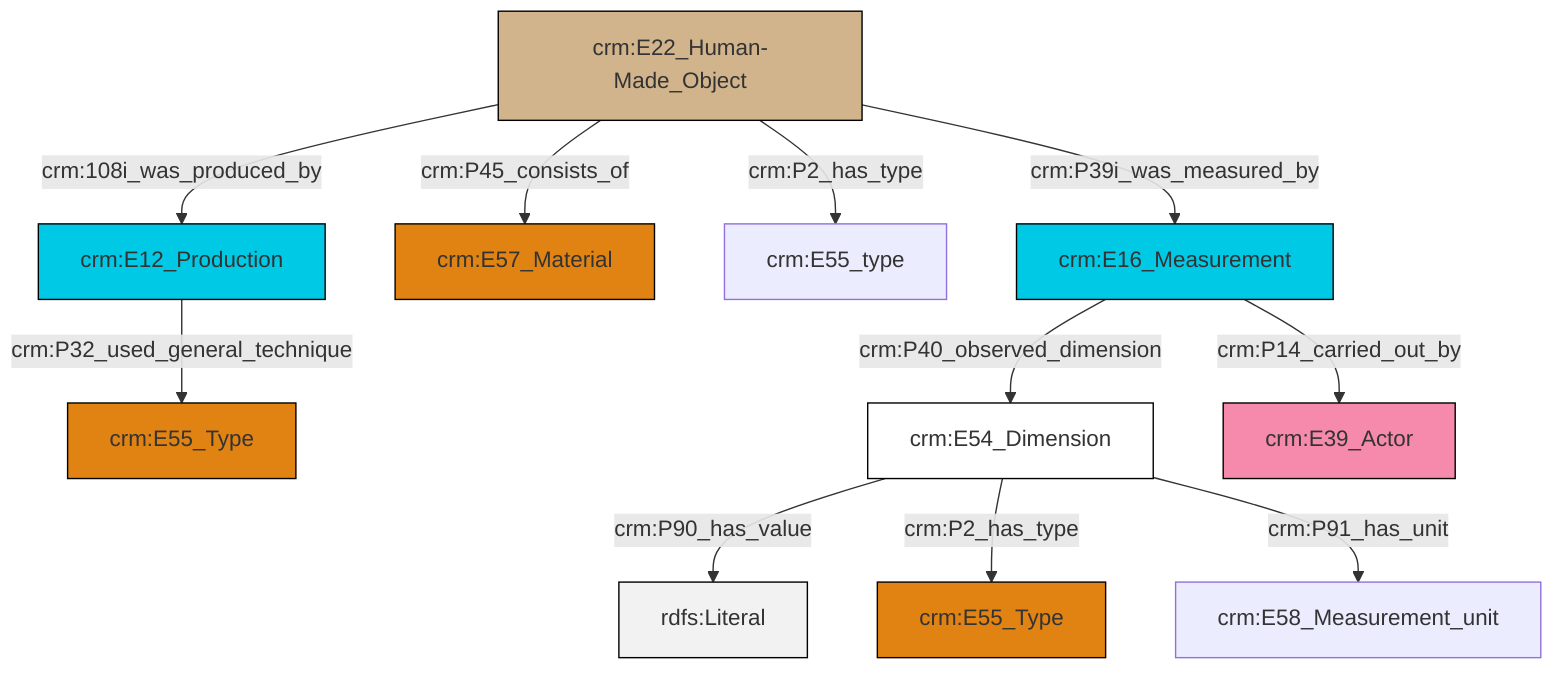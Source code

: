 graph TD
classDef Literal fill:#f2f2f2,stroke:#000000;
classDef CRM_Entity fill:#FFFFFF,stroke:#000000;
classDef Temporal_Entity fill:#00C9E6, stroke:#000000;
classDef Type fill:#E18312, stroke:#000000;
classDef Time-Span fill:#2C9C91, stroke:#000000;
classDef Appellation fill:#FFEB7F, stroke:#000000;
classDef Place fill:#008836, stroke:#000000;
classDef Persistent_Item fill:#B266B2, stroke:#000000;
classDef Conceptual_Object fill:#FFD700, stroke:#000000;
classDef Physical_Thing fill:#D2B48C, stroke:#000000;
classDef Actor fill:#f58aad, stroke:#000000;
classDef PC_Classes fill:#4ce600, stroke:#000000;
classDef Multi fill:#cccccc,stroke:#000000;

8["crm:E22_Human-Made_Object"]:::Physical_Thing -->|crm:P39i_was_measured_by| 0["crm:E16_Measurement"]:::Temporal_Entity
8["crm:E22_Human-Made_Object"]:::Physical_Thing -->|crm:P2_has_type| 9["crm:E55_type"]:::Default
8["crm:E22_Human-Made_Object"]:::Physical_Thing -->|crm:108i_was_produced_by| 10["crm:E12_Production"]:::Temporal_Entity
0["crm:E16_Measurement"]:::Temporal_Entity -->|crm:P40_observed_dimension| 11["crm:E54_Dimension"]:::CRM_Entity
11["crm:E54_Dimension"]:::CRM_Entity -->|crm:P90_has_value| 12[rdfs:Literal]:::Literal
0["crm:E16_Measurement"]:::Temporal_Entity -->|crm:P14_carried_out_by| 15["crm:E39_Actor"]:::Actor
10["crm:E12_Production"]:::Temporal_Entity -->|crm:P32_used_general_technique| 6["crm:E55_Type"]:::Type
11["crm:E54_Dimension"]:::CRM_Entity -->|crm:P2_has_type| 16["crm:E55_Type"]:::Type
11["crm:E54_Dimension"]:::CRM_Entity -->|crm:P91_has_unit| 4["crm:E58_Measurement_unit"]:::Default
8["crm:E22_Human-Made_Object"]:::Physical_Thing -->|crm:P45_consists_of| 2["crm:E57_Material"]:::Type